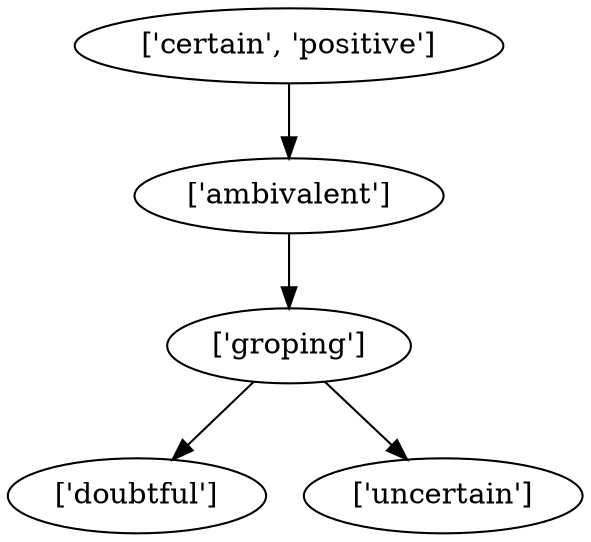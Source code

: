 strict digraph  {
	"['groping']" -> "['doubtful']";
	"['groping']" -> "['uncertain']";
	"['certain', 'positive']" -> "['ambivalent']";
	"['ambivalent']" -> "['groping']";
}
